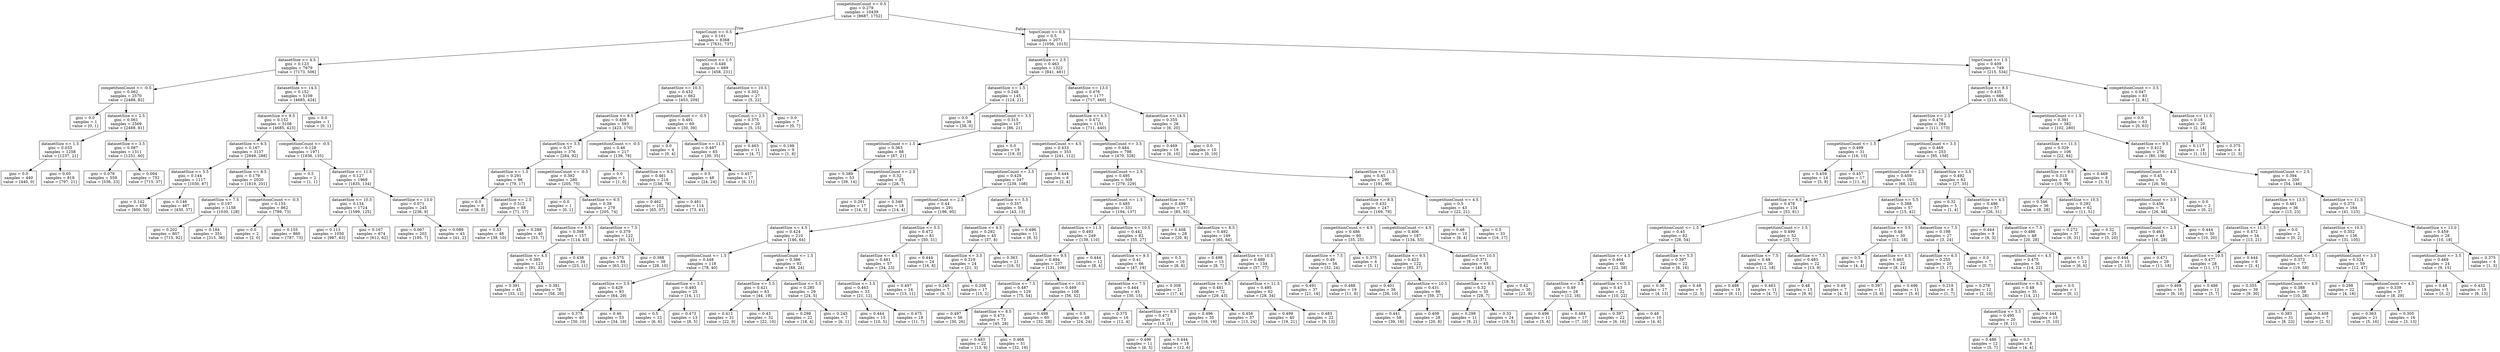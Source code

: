 digraph Tree {
node [shape=box] ;
0 [label="competitionCount <= 0.5\ngini = 0.279\nsamples = 10439\nvalue = [8687, 1752]"] ;
1 [label="topicCount <= 0.5\ngini = 0.161\nsamples = 8368\nvalue = [7631, 737]"] ;
0 -> 1 [labeldistance=2.5, labelangle=45, headlabel="True"] ;
2 [label="datasetSize <= 4.5\ngini = 0.123\nsamples = 7679\nvalue = [7173, 506]"] ;
1 -> 2 ;
3 [label="competitionCount <= -0.5\ngini = 0.062\nsamples = 2570\nvalue = [2488, 82]"] ;
2 -> 3 ;
4 [label="gini = 0.0\nsamples = 1\nvalue = [0, 1]"] ;
3 -> 4 ;
5 [label="datasetSize <= 2.5\ngini = 0.061\nsamples = 2569\nvalue = [2488, 81]"] ;
3 -> 5 ;
6 [label="datasetSize <= 1.5\ngini = 0.033\nsamples = 1258\nvalue = [1237, 21]"] ;
5 -> 6 ;
7 [label="gini = 0.0\nsamples = 440\nvalue = [440, 0]"] ;
6 -> 7 ;
8 [label="gini = 0.05\nsamples = 818\nvalue = [797, 21]"] ;
6 -> 8 ;
9 [label="datasetSize <= 3.5\ngini = 0.087\nsamples = 1311\nvalue = [1251, 60]"] ;
5 -> 9 ;
10 [label="gini = 0.079\nsamples = 559\nvalue = [536, 23]"] ;
9 -> 10 ;
11 [label="gini = 0.094\nsamples = 752\nvalue = [715, 37]"] ;
9 -> 11 ;
12 [label="datasetSize <= 14.5\ngini = 0.152\nsamples = 5109\nvalue = [4685, 424]"] ;
2 -> 12 ;
13 [label="datasetSize <= 9.5\ngini = 0.152\nsamples = 5108\nvalue = [4685, 423]"] ;
12 -> 13 ;
14 [label="datasetSize <= 6.5\ngini = 0.167\nsamples = 3137\nvalue = [2849, 288]"] ;
13 -> 14 ;
15 [label="datasetSize <= 5.5\ngini = 0.144\nsamples = 1117\nvalue = [1030, 87]"] ;
14 -> 15 ;
16 [label="gini = 0.142\nsamples = 650\nvalue = [600, 50]"] ;
15 -> 16 ;
17 [label="gini = 0.146\nsamples = 467\nvalue = [430, 37]"] ;
15 -> 17 ;
18 [label="datasetSize <= 8.5\ngini = 0.179\nsamples = 2020\nvalue = [1819, 201]"] ;
14 -> 18 ;
19 [label="datasetSize <= 7.5\ngini = 0.197\nsamples = 1158\nvalue = [1030, 128]"] ;
18 -> 19 ;
20 [label="gini = 0.202\nsamples = 807\nvalue = [715, 92]"] ;
19 -> 20 ;
21 [label="gini = 0.184\nsamples = 351\nvalue = [315, 36]"] ;
19 -> 21 ;
22 [label="competitionCount <= -0.5\ngini = 0.155\nsamples = 862\nvalue = [789, 73]"] ;
18 -> 22 ;
23 [label="gini = 0.0\nsamples = 2\nvalue = [2, 0]"] ;
22 -> 23 ;
24 [label="gini = 0.155\nsamples = 860\nvalue = [787, 73]"] ;
22 -> 24 ;
25 [label="competitionCount <= -0.5\ngini = 0.128\nsamples = 1971\nvalue = [1836, 135]"] ;
13 -> 25 ;
26 [label="gini = 0.5\nsamples = 2\nvalue = [1, 1]"] ;
25 -> 26 ;
27 [label="datasetSize <= 11.5\ngini = 0.127\nsamples = 1969\nvalue = [1835, 134]"] ;
25 -> 27 ;
28 [label="datasetSize <= 10.5\ngini = 0.134\nsamples = 1724\nvalue = [1599, 125]"] ;
27 -> 28 ;
29 [label="gini = 0.113\nsamples = 1050\nvalue = [987, 63]"] ;
28 -> 29 ;
30 [label="gini = 0.167\nsamples = 674\nvalue = [612, 62]"] ;
28 -> 30 ;
31 [label="datasetSize <= 13.0\ngini = 0.071\nsamples = 245\nvalue = [236, 9]"] ;
27 -> 31 ;
32 [label="gini = 0.067\nsamples = 202\nvalue = [195, 7]"] ;
31 -> 32 ;
33 [label="gini = 0.089\nsamples = 43\nvalue = [41, 2]"] ;
31 -> 33 ;
34 [label="gini = 0.0\nsamples = 1\nvalue = [0, 1]"] ;
12 -> 34 ;
35 [label="topicCount <= 1.5\ngini = 0.446\nsamples = 689\nvalue = [458, 231]"] ;
1 -> 35 ;
36 [label="datasetSize <= 10.5\ngini = 0.432\nsamples = 662\nvalue = [453, 209]"] ;
35 -> 36 ;
37 [label="datasetSize <= 8.5\ngini = 0.409\nsamples = 593\nvalue = [423, 170]"] ;
36 -> 37 ;
38 [label="datasetSize <= 3.5\ngini = 0.37\nsamples = 376\nvalue = [284, 92]"] ;
37 -> 38 ;
39 [label="datasetSize <= 1.5\ngini = 0.291\nsamples = 96\nvalue = [79, 17]"] ;
38 -> 39 ;
40 [label="gini = 0.0\nsamples = 8\nvalue = [8, 0]"] ;
39 -> 40 ;
41 [label="datasetSize <= 2.5\ngini = 0.312\nsamples = 88\nvalue = [71, 17]"] ;
39 -> 41 ;
42 [label="gini = 0.33\nsamples = 48\nvalue = [38, 10]"] ;
41 -> 42 ;
43 [label="gini = 0.289\nsamples = 40\nvalue = [33, 7]"] ;
41 -> 43 ;
44 [label="competitionCount <= -0.5\ngini = 0.392\nsamples = 280\nvalue = [205, 75]"] ;
38 -> 44 ;
45 [label="gini = 0.0\nsamples = 1\nvalue = [0, 1]"] ;
44 -> 45 ;
46 [label="datasetSize <= 6.5\ngini = 0.39\nsamples = 279\nvalue = [205, 74]"] ;
44 -> 46 ;
47 [label="datasetSize <= 5.5\ngini = 0.398\nsamples = 157\nvalue = [114, 43]"] ;
46 -> 47 ;
48 [label="datasetSize <= 4.5\ngini = 0.385\nsamples = 123\nvalue = [91, 32]"] ;
47 -> 48 ;
49 [label="gini = 0.391\nsamples = 45\nvalue = [33, 12]"] ;
48 -> 49 ;
50 [label="gini = 0.381\nsamples = 78\nvalue = [58, 20]"] ;
48 -> 50 ;
51 [label="gini = 0.438\nsamples = 34\nvalue = [23, 11]"] ;
47 -> 51 ;
52 [label="datasetSize <= 7.5\ngini = 0.379\nsamples = 122\nvalue = [91, 31]"] ;
46 -> 52 ;
53 [label="gini = 0.375\nsamples = 84\nvalue = [63, 21]"] ;
52 -> 53 ;
54 [label="gini = 0.388\nsamples = 38\nvalue = [28, 10]"] ;
52 -> 54 ;
55 [label="competitionCount <= -0.5\ngini = 0.46\nsamples = 217\nvalue = [139, 78]"] ;
37 -> 55 ;
56 [label="gini = 0.0\nsamples = 1\nvalue = [1, 0]"] ;
55 -> 56 ;
57 [label="datasetSize <= 9.5\ngini = 0.461\nsamples = 216\nvalue = [138, 78]"] ;
55 -> 57 ;
58 [label="gini = 0.462\nsamples = 102\nvalue = [65, 37]"] ;
57 -> 58 ;
59 [label="gini = 0.461\nsamples = 114\nvalue = [73, 41]"] ;
57 -> 59 ;
60 [label="competitionCount <= -0.5\ngini = 0.491\nsamples = 69\nvalue = [30, 39]"] ;
36 -> 60 ;
61 [label="gini = 0.0\nsamples = 4\nvalue = [0, 4]"] ;
60 -> 61 ;
62 [label="datasetSize <= 11.5\ngini = 0.497\nsamples = 65\nvalue = [30, 35]"] ;
60 -> 62 ;
63 [label="gini = 0.5\nsamples = 48\nvalue = [24, 24]"] ;
62 -> 63 ;
64 [label="gini = 0.457\nsamples = 17\nvalue = [6, 11]"] ;
62 -> 64 ;
65 [label="datasetSize <= 10.5\ngini = 0.302\nsamples = 27\nvalue = [5, 22]"] ;
35 -> 65 ;
66 [label="topicCount <= 2.5\ngini = 0.375\nsamples = 20\nvalue = [5, 15]"] ;
65 -> 66 ;
67 [label="gini = 0.463\nsamples = 11\nvalue = [4, 7]"] ;
66 -> 67 ;
68 [label="gini = 0.198\nsamples = 9\nvalue = [1, 8]"] ;
66 -> 68 ;
69 [label="gini = 0.0\nsamples = 7\nvalue = [0, 7]"] ;
65 -> 69 ;
70 [label="topicCount <= 0.5\ngini = 0.5\nsamples = 2071\nvalue = [1056, 1015]"] ;
0 -> 70 [labeldistance=2.5, labelangle=-45, headlabel="False"] ;
71 [label="datasetSize <= 2.5\ngini = 0.463\nsamples = 1322\nvalue = [841, 481]"] ;
70 -> 71 ;
72 [label="datasetSize <= 1.5\ngini = 0.248\nsamples = 145\nvalue = [124, 21]"] ;
71 -> 72 ;
73 [label="gini = 0.0\nsamples = 38\nvalue = [38, 0]"] ;
72 -> 73 ;
74 [label="competitionCount <= 3.5\ngini = 0.315\nsamples = 107\nvalue = [86, 21]"] ;
72 -> 74 ;
75 [label="competitionCount <= 1.5\ngini = 0.363\nsamples = 88\nvalue = [67, 21]"] ;
74 -> 75 ;
76 [label="gini = 0.389\nsamples = 53\nvalue = [39, 14]"] ;
75 -> 76 ;
77 [label="competitionCount <= 2.5\ngini = 0.32\nsamples = 35\nvalue = [28, 7]"] ;
75 -> 77 ;
78 [label="gini = 0.291\nsamples = 17\nvalue = [14, 3]"] ;
77 -> 78 ;
79 [label="gini = 0.346\nsamples = 18\nvalue = [14, 4]"] ;
77 -> 79 ;
80 [label="gini = 0.0\nsamples = 19\nvalue = [19, 0]"] ;
74 -> 80 ;
81 [label="datasetSize <= 13.0\ngini = 0.476\nsamples = 1177\nvalue = [717, 460]"] ;
71 -> 81 ;
82 [label="datasetSize <= 6.5\ngini = 0.472\nsamples = 1151\nvalue = [711, 440]"] ;
81 -> 82 ;
83 [label="competitionCount <= 4.5\ngini = 0.433\nsamples = 353\nvalue = [241, 112]"] ;
82 -> 83 ;
84 [label="competitionCount <= 3.5\ngini = 0.429\nsamples = 347\nvalue = [239, 108]"] ;
83 -> 84 ;
85 [label="competitionCount <= 2.5\ngini = 0.44\nsamples = 291\nvalue = [196, 95]"] ;
84 -> 85 ;
86 [label="datasetSize <= 4.5\ngini = 0.424\nsamples = 210\nvalue = [146, 64]"] ;
85 -> 86 ;
87 [label="competitionCount <= 1.5\ngini = 0.448\nsamples = 118\nvalue = [78, 40]"] ;
86 -> 87 ;
88 [label="datasetSize <= 3.5\ngini = 0.429\nsamples = 93\nvalue = [64, 29]"] ;
87 -> 88 ;
89 [label="gini = 0.375\nsamples = 40\nvalue = [30, 10]"] ;
88 -> 89 ;
90 [label="gini = 0.46\nsamples = 53\nvalue = [34, 19]"] ;
88 -> 90 ;
91 [label="datasetSize <= 3.5\ngini = 0.493\nsamples = 25\nvalue = [14, 11]"] ;
87 -> 91 ;
92 [label="gini = 0.5\nsamples = 12\nvalue = [6, 6]"] ;
91 -> 92 ;
93 [label="gini = 0.473\nsamples = 13\nvalue = [8, 5]"] ;
91 -> 93 ;
94 [label="competitionCount <= 1.5\ngini = 0.386\nsamples = 92\nvalue = [68, 24]"] ;
86 -> 94 ;
95 [label="datasetSize <= 5.5\ngini = 0.421\nsamples = 63\nvalue = [44, 19]"] ;
94 -> 95 ;
96 [label="gini = 0.412\nsamples = 31\nvalue = [22, 9]"] ;
95 -> 96 ;
97 [label="gini = 0.43\nsamples = 32\nvalue = [22, 10]"] ;
95 -> 97 ;
98 [label="datasetSize <= 5.5\ngini = 0.285\nsamples = 29\nvalue = [24, 5]"] ;
94 -> 98 ;
99 [label="gini = 0.298\nsamples = 22\nvalue = [18, 4]"] ;
98 -> 99 ;
100 [label="gini = 0.245\nsamples = 7\nvalue = [6, 1]"] ;
98 -> 100 ;
101 [label="datasetSize <= 5.5\ngini = 0.472\nsamples = 81\nvalue = [50, 31]"] ;
85 -> 101 ;
102 [label="datasetSize <= 4.5\ngini = 0.481\nsamples = 57\nvalue = [34, 23]"] ;
101 -> 102 ;
103 [label="datasetSize <= 3.5\ngini = 0.463\nsamples = 33\nvalue = [21, 12]"] ;
102 -> 103 ;
104 [label="gini = 0.444\nsamples = 15\nvalue = [10, 5]"] ;
103 -> 104 ;
105 [label="gini = 0.475\nsamples = 18\nvalue = [11, 7]"] ;
103 -> 105 ;
106 [label="gini = 0.497\nsamples = 24\nvalue = [13, 11]"] ;
102 -> 106 ;
107 [label="gini = 0.444\nsamples = 24\nvalue = [16, 8]"] ;
101 -> 107 ;
108 [label="datasetSize <= 5.5\ngini = 0.357\nsamples = 56\nvalue = [43, 13]"] ;
84 -> 108 ;
109 [label="datasetSize <= 4.5\ngini = 0.292\nsamples = 45\nvalue = [37, 8]"] ;
108 -> 109 ;
110 [label="datasetSize <= 3.5\ngini = 0.219\nsamples = 24\nvalue = [21, 3]"] ;
109 -> 110 ;
111 [label="gini = 0.245\nsamples = 7\nvalue = [6, 1]"] ;
110 -> 111 ;
112 [label="gini = 0.208\nsamples = 17\nvalue = [15, 2]"] ;
110 -> 112 ;
113 [label="gini = 0.363\nsamples = 21\nvalue = [16, 5]"] ;
109 -> 113 ;
114 [label="gini = 0.496\nsamples = 11\nvalue = [6, 5]"] ;
108 -> 114 ;
115 [label="gini = 0.444\nsamples = 6\nvalue = [2, 4]"] ;
83 -> 115 ;
116 [label="competitionCount <= 3.5\ngini = 0.484\nsamples = 798\nvalue = [470, 328]"] ;
82 -> 116 ;
117 [label="competitionCount <= 2.5\ngini = 0.495\nsamples = 508\nvalue = [279, 229]"] ;
116 -> 117 ;
118 [label="competitionCount <= 1.5\ngini = 0.485\nsamples = 331\nvalue = [194, 137]"] ;
117 -> 118 ;
119 [label="datasetSize <= 11.5\ngini = 0.493\nsamples = 249\nvalue = [139, 110]"] ;
118 -> 119 ;
120 [label="datasetSize <= 9.5\ngini = 0.494\nsamples = 237\nvalue = [131, 106]"] ;
119 -> 120 ;
121 [label="datasetSize <= 7.5\ngini = 0.487\nsamples = 129\nvalue = [75, 54]"] ;
120 -> 121 ;
122 [label="gini = 0.497\nsamples = 56\nvalue = [30, 26]"] ;
121 -> 122 ;
123 [label="datasetSize <= 8.5\ngini = 0.473\nsamples = 73\nvalue = [45, 28]"] ;
121 -> 123 ;
124 [label="gini = 0.483\nsamples = 22\nvalue = [13, 9]"] ;
123 -> 124 ;
125 [label="gini = 0.468\nsamples = 51\nvalue = [32, 19]"] ;
123 -> 125 ;
126 [label="datasetSize <= 10.5\ngini = 0.499\nsamples = 108\nvalue = [56, 52]"] ;
120 -> 126 ;
127 [label="gini = 0.498\nsamples = 60\nvalue = [32, 28]"] ;
126 -> 127 ;
128 [label="gini = 0.5\nsamples = 48\nvalue = [24, 24]"] ;
126 -> 128 ;
129 [label="gini = 0.444\nsamples = 12\nvalue = [8, 4]"] ;
119 -> 129 ;
130 [label="datasetSize <= 10.5\ngini = 0.442\nsamples = 82\nvalue = [55, 27]"] ;
118 -> 130 ;
131 [label="datasetSize <= 9.5\ngini = 0.41\nsamples = 66\nvalue = [47, 19]"] ;
130 -> 131 ;
132 [label="datasetSize <= 7.5\ngini = 0.444\nsamples = 45\nvalue = [30, 15]"] ;
131 -> 132 ;
133 [label="gini = 0.375\nsamples = 16\nvalue = [12, 4]"] ;
132 -> 133 ;
134 [label="datasetSize <= 8.5\ngini = 0.471\nsamples = 29\nvalue = [18, 11]"] ;
132 -> 134 ;
135 [label="gini = 0.496\nsamples = 11\nvalue = [6, 5]"] ;
134 -> 135 ;
136 [label="gini = 0.444\nsamples = 18\nvalue = [12, 6]"] ;
134 -> 136 ;
137 [label="gini = 0.308\nsamples = 21\nvalue = [17, 4]"] ;
131 -> 137 ;
138 [label="gini = 0.5\nsamples = 16\nvalue = [8, 8]"] ;
130 -> 138 ;
139 [label="datasetSize <= 7.5\ngini = 0.499\nsamples = 177\nvalue = [85, 92]"] ;
117 -> 139 ;
140 [label="gini = 0.408\nsamples = 28\nvalue = [20, 8]"] ;
139 -> 140 ;
141 [label="datasetSize <= 8.5\ngini = 0.492\nsamples = 149\nvalue = [65, 84]"] ;
139 -> 141 ;
142 [label="gini = 0.498\nsamples = 15\nvalue = [8, 7]"] ;
141 -> 142 ;
143 [label="datasetSize <= 10.5\ngini = 0.489\nsamples = 134\nvalue = [57, 77]"] ;
141 -> 143 ;
144 [label="datasetSize <= 9.5\ngini = 0.481\nsamples = 72\nvalue = [29, 43]"] ;
143 -> 144 ;
145 [label="gini = 0.496\nsamples = 35\nvalue = [16, 19]"] ;
144 -> 145 ;
146 [label="gini = 0.456\nsamples = 37\nvalue = [13, 24]"] ;
144 -> 146 ;
147 [label="datasetSize <= 11.5\ngini = 0.495\nsamples = 62\nvalue = [28, 34]"] ;
143 -> 147 ;
148 [label="gini = 0.499\nsamples = 40\nvalue = [19, 21]"] ;
147 -> 148 ;
149 [label="gini = 0.483\nsamples = 22\nvalue = [9, 13]"] ;
147 -> 149 ;
150 [label="datasetSize <= 11.5\ngini = 0.45\nsamples = 290\nvalue = [191, 99]"] ;
116 -> 150 ;
151 [label="datasetSize <= 8.5\ngini = 0.432\nsamples = 247\nvalue = [169, 78]"] ;
150 -> 151 ;
152 [label="competitionCount <= 4.5\ngini = 0.486\nsamples = 60\nvalue = [35, 25]"] ;
151 -> 152 ;
153 [label="datasetSize <= 7.5\ngini = 0.49\nsamples = 56\nvalue = [32, 24]"] ;
152 -> 153 ;
154 [label="gini = 0.491\nsamples = 37\nvalue = [21, 16]"] ;
153 -> 154 ;
155 [label="gini = 0.488\nsamples = 19\nvalue = [11, 8]"] ;
153 -> 155 ;
156 [label="gini = 0.375\nsamples = 4\nvalue = [3, 1]"] ;
152 -> 156 ;
157 [label="competitionCount <= 4.5\ngini = 0.406\nsamples = 187\nvalue = [134, 53]"] ;
151 -> 157 ;
158 [label="datasetSize <= 9.5\ngini = 0.423\nsamples = 122\nvalue = [85, 37]"] ;
157 -> 158 ;
159 [label="gini = 0.401\nsamples = 36\nvalue = [26, 10]"] ;
158 -> 159 ;
160 [label="datasetSize <= 10.5\ngini = 0.431\nsamples = 86\nvalue = [59, 27]"] ;
158 -> 160 ;
161 [label="gini = 0.441\nsamples = 58\nvalue = [39, 19]"] ;
160 -> 161 ;
162 [label="gini = 0.408\nsamples = 28\nvalue = [20, 8]"] ;
160 -> 162 ;
163 [label="datasetSize <= 10.5\ngini = 0.371\nsamples = 65\nvalue = [49, 16]"] ;
157 -> 163 ;
164 [label="datasetSize <= 9.5\ngini = 0.32\nsamples = 35\nvalue = [28, 7]"] ;
163 -> 164 ;
165 [label="gini = 0.298\nsamples = 11\nvalue = [9, 2]"] ;
164 -> 165 ;
166 [label="gini = 0.33\nsamples = 24\nvalue = [19, 5]"] ;
164 -> 166 ;
167 [label="gini = 0.42\nsamples = 30\nvalue = [21, 9]"] ;
163 -> 167 ;
168 [label="competitionCount <= 4.5\ngini = 0.5\nsamples = 43\nvalue = [22, 21]"] ;
150 -> 168 ;
169 [label="gini = 0.48\nsamples = 10\nvalue = [6, 4]"] ;
168 -> 169 ;
170 [label="gini = 0.5\nsamples = 33\nvalue = [16, 17]"] ;
168 -> 170 ;
171 [label="datasetSize <= 14.5\ngini = 0.355\nsamples = 26\nvalue = [6, 20]"] ;
81 -> 171 ;
172 [label="gini = 0.469\nsamples = 16\nvalue = [6, 10]"] ;
171 -> 172 ;
173 [label="gini = 0.0\nsamples = 10\nvalue = [0, 10]"] ;
171 -> 173 ;
174 [label="topicCount <= 1.5\ngini = 0.409\nsamples = 749\nvalue = [215, 534]"] ;
70 -> 174 ;
175 [label="datasetSize <= 8.5\ngini = 0.435\nsamples = 666\nvalue = [213, 453]"] ;
174 -> 175 ;
176 [label="datasetSize <= 2.5\ngini = 0.476\nsamples = 284\nvalue = [111, 173]"] ;
175 -> 176 ;
177 [label="competitionCount <= 1.5\ngini = 0.499\nsamples = 31\nvalue = [16, 15]"] ;
176 -> 177 ;
178 [label="gini = 0.459\nsamples = 14\nvalue = [5, 9]"] ;
177 -> 178 ;
179 [label="gini = 0.457\nsamples = 17\nvalue = [11, 6]"] ;
177 -> 179 ;
180 [label="competitionCount <= 3.5\ngini = 0.469\nsamples = 253\nvalue = [95, 158]"] ;
176 -> 180 ;
181 [label="competitionCount <= 2.5\ngini = 0.459\nsamples = 191\nvalue = [68, 123]"] ;
180 -> 181 ;
182 [label="datasetSize <= 6.5\ngini = 0.478\nsamples = 134\nvalue = [53, 81]"] ;
181 -> 182 ;
183 [label="competitionCount <= 1.5\ngini = 0.45\nsamples = 82\nvalue = [28, 54]"] ;
182 -> 183 ;
184 [label="datasetSize <= 4.5\ngini = 0.464\nsamples = 60\nvalue = [22, 38]"] ;
183 -> 184 ;
185 [label="datasetSize <= 3.5\ngini = 0.49\nsamples = 28\nvalue = [12, 16]"] ;
184 -> 185 ;
186 [label="gini = 0.496\nsamples = 11\nvalue = [5, 6]"] ;
185 -> 186 ;
187 [label="gini = 0.484\nsamples = 17\nvalue = [7, 10]"] ;
185 -> 187 ;
188 [label="datasetSize <= 5.5\ngini = 0.43\nsamples = 32\nvalue = [10, 22]"] ;
184 -> 188 ;
189 [label="gini = 0.397\nsamples = 22\nvalue = [6, 16]"] ;
188 -> 189 ;
190 [label="gini = 0.48\nsamples = 10\nvalue = [4, 6]"] ;
188 -> 190 ;
191 [label="datasetSize <= 5.5\ngini = 0.397\nsamples = 22\nvalue = [6, 16]"] ;
183 -> 191 ;
192 [label="gini = 0.36\nsamples = 17\nvalue = [4, 13]"] ;
191 -> 192 ;
193 [label="gini = 0.48\nsamples = 5\nvalue = [2, 3]"] ;
191 -> 193 ;
194 [label="competitionCount <= 1.5\ngini = 0.499\nsamples = 52\nvalue = [25, 27]"] ;
182 -> 194 ;
195 [label="datasetSize <= 7.5\ngini = 0.48\nsamples = 30\nvalue = [12, 18]"] ;
194 -> 195 ;
196 [label="gini = 0.488\nsamples = 19\nvalue = [8, 11]"] ;
195 -> 196 ;
197 [label="gini = 0.463\nsamples = 11\nvalue = [4, 7]"] ;
195 -> 197 ;
198 [label="datasetSize <= 7.5\ngini = 0.483\nsamples = 22\nvalue = [13, 9]"] ;
194 -> 198 ;
199 [label="gini = 0.48\nsamples = 15\nvalue = [9, 6]"] ;
198 -> 199 ;
200 [label="gini = 0.49\nsamples = 7\nvalue = [4, 3]"] ;
198 -> 200 ;
201 [label="datasetSize <= 5.5\ngini = 0.388\nsamples = 57\nvalue = [15, 42]"] ;
181 -> 201 ;
202 [label="datasetSize <= 3.5\ngini = 0.48\nsamples = 30\nvalue = [12, 18]"] ;
201 -> 202 ;
203 [label="gini = 0.5\nsamples = 8\nvalue = [4, 4]"] ;
202 -> 203 ;
204 [label="datasetSize <= 4.5\ngini = 0.463\nsamples = 22\nvalue = [8, 14]"] ;
202 -> 204 ;
205 [label="gini = 0.397\nsamples = 11\nvalue = [3, 8]"] ;
204 -> 205 ;
206 [label="gini = 0.496\nsamples = 11\nvalue = [5, 6]"] ;
204 -> 206 ;
207 [label="datasetSize <= 7.5\ngini = 0.198\nsamples = 27\nvalue = [3, 24]"] ;
201 -> 207 ;
208 [label="datasetSize <= 6.5\ngini = 0.255\nsamples = 20\nvalue = [3, 17]"] ;
207 -> 208 ;
209 [label="gini = 0.219\nsamples = 8\nvalue = [1, 7]"] ;
208 -> 209 ;
210 [label="gini = 0.278\nsamples = 12\nvalue = [2, 10]"] ;
208 -> 210 ;
211 [label="gini = 0.0\nsamples = 7\nvalue = [0, 7]"] ;
207 -> 211 ;
212 [label="datasetSize <= 3.5\ngini = 0.492\nsamples = 62\nvalue = [27, 35]"] ;
180 -> 212 ;
213 [label="gini = 0.32\nsamples = 5\nvalue = [1, 4]"] ;
212 -> 213 ;
214 [label="datasetSize <= 4.5\ngini = 0.496\nsamples = 57\nvalue = [26, 31]"] ;
212 -> 214 ;
215 [label="gini = 0.444\nsamples = 9\nvalue = [6, 3]"] ;
214 -> 215 ;
216 [label="datasetSize <= 7.5\ngini = 0.486\nsamples = 48\nvalue = [20, 28]"] ;
214 -> 216 ;
217 [label="competitionCount <= 4.5\ngini = 0.475\nsamples = 36\nvalue = [14, 22]"] ;
216 -> 217 ;
218 [label="datasetSize <= 6.5\ngini = 0.48\nsamples = 35\nvalue = [14, 21]"] ;
217 -> 218 ;
219 [label="datasetSize <= 5.5\ngini = 0.495\nsamples = 20\nvalue = [9, 11]"] ;
218 -> 219 ;
220 [label="gini = 0.486\nsamples = 12\nvalue = [5, 7]"] ;
219 -> 220 ;
221 [label="gini = 0.5\nsamples = 8\nvalue = [4, 4]"] ;
219 -> 221 ;
222 [label="gini = 0.444\nsamples = 15\nvalue = [5, 10]"] ;
218 -> 222 ;
223 [label="gini = 0.0\nsamples = 1\nvalue = [0, 1]"] ;
217 -> 223 ;
224 [label="gini = 0.5\nsamples = 12\nvalue = [6, 6]"] ;
216 -> 224 ;
225 [label="competitionCount <= 1.5\ngini = 0.391\nsamples = 382\nvalue = [102, 280]"] ;
175 -> 225 ;
226 [label="datasetSize <= 11.5\ngini = 0.329\nsamples = 106\nvalue = [22, 84]"] ;
225 -> 226 ;
227 [label="datasetSize <= 9.5\ngini = 0.313\nsamples = 98\nvalue = [19, 79]"] ;
226 -> 227 ;
228 [label="gini = 0.346\nsamples = 36\nvalue = [8, 28]"] ;
227 -> 228 ;
229 [label="datasetSize <= 10.5\ngini = 0.292\nsamples = 62\nvalue = [11, 51]"] ;
227 -> 229 ;
230 [label="gini = 0.272\nsamples = 37\nvalue = [6, 31]"] ;
229 -> 230 ;
231 [label="gini = 0.32\nsamples = 25\nvalue = [5, 20]"] ;
229 -> 231 ;
232 [label="gini = 0.469\nsamples = 8\nvalue = [3, 5]"] ;
226 -> 232 ;
233 [label="datasetSize <= 9.5\ngini = 0.412\nsamples = 276\nvalue = [80, 196]"] ;
225 -> 233 ;
234 [label="competitionCount <= 4.5\ngini = 0.45\nsamples = 76\nvalue = [26, 50]"] ;
233 -> 234 ;
235 [label="competitionCount <= 3.5\ngini = 0.456\nsamples = 74\nvalue = [26, 48]"] ;
234 -> 235 ;
236 [label="competitionCount <= 2.5\ngini = 0.463\nsamples = 44\nvalue = [16, 28]"] ;
235 -> 236 ;
237 [label="gini = 0.444\nsamples = 15\nvalue = [5, 10]"] ;
236 -> 237 ;
238 [label="gini = 0.471\nsamples = 29\nvalue = [11, 18]"] ;
236 -> 238 ;
239 [label="gini = 0.444\nsamples = 30\nvalue = [10, 20]"] ;
235 -> 239 ;
240 [label="gini = 0.0\nsamples = 2\nvalue = [0, 2]"] ;
234 -> 240 ;
241 [label="competitionCount <= 2.5\ngini = 0.394\nsamples = 200\nvalue = [54, 146]"] ;
233 -> 241 ;
242 [label="datasetSize <= 13.5\ngini = 0.461\nsamples = 36\nvalue = [13, 23]"] ;
241 -> 242 ;
243 [label="datasetSize <= 11.5\ngini = 0.472\nsamples = 34\nvalue = [13, 21]"] ;
242 -> 243 ;
244 [label="datasetSize <= 10.5\ngini = 0.477\nsamples = 28\nvalue = [11, 17]"] ;
243 -> 244 ;
245 [label="gini = 0.469\nsamples = 16\nvalue = [6, 10]"] ;
244 -> 245 ;
246 [label="gini = 0.486\nsamples = 12\nvalue = [5, 7]"] ;
244 -> 246 ;
247 [label="gini = 0.444\nsamples = 6\nvalue = [2, 4]"] ;
243 -> 247 ;
248 [label="gini = 0.0\nsamples = 2\nvalue = [0, 2]"] ;
242 -> 248 ;
249 [label="datasetSize <= 11.5\ngini = 0.375\nsamples = 164\nvalue = [41, 123]"] ;
241 -> 249 ;
250 [label="datasetSize <= 10.5\ngini = 0.352\nsamples = 136\nvalue = [31, 105]"] ;
249 -> 250 ;
251 [label="competitionCount <= 3.5\ngini = 0.372\nsamples = 77\nvalue = [19, 58]"] ;
250 -> 251 ;
252 [label="gini = 0.355\nsamples = 39\nvalue = [9, 30]"] ;
251 -> 252 ;
253 [label="competitionCount <= 4.5\ngini = 0.388\nsamples = 38\nvalue = [10, 28]"] ;
251 -> 253 ;
254 [label="gini = 0.383\nsamples = 31\nvalue = [8, 23]"] ;
253 -> 254 ;
255 [label="gini = 0.408\nsamples = 7\nvalue = [2, 5]"] ;
253 -> 255 ;
256 [label="competitionCount <= 3.5\ngini = 0.324\nsamples = 59\nvalue = [12, 47]"] ;
250 -> 256 ;
257 [label="gini = 0.298\nsamples = 22\nvalue = [4, 18]"] ;
256 -> 257 ;
258 [label="competitionCount <= 4.5\ngini = 0.339\nsamples = 37\nvalue = [8, 29]"] ;
256 -> 258 ;
259 [label="gini = 0.363\nsamples = 21\nvalue = [5, 16]"] ;
258 -> 259 ;
260 [label="gini = 0.305\nsamples = 16\nvalue = [3, 13]"] ;
258 -> 260 ;
261 [label="datasetSize <= 13.0\ngini = 0.459\nsamples = 28\nvalue = [10, 18]"] ;
249 -> 261 ;
262 [label="competitionCount <= 3.5\ngini = 0.469\nsamples = 24\nvalue = [9, 15]"] ;
261 -> 262 ;
263 [label="gini = 0.48\nsamples = 5\nvalue = [3, 2]"] ;
262 -> 263 ;
264 [label="gini = 0.432\nsamples = 19\nvalue = [6, 13]"] ;
262 -> 264 ;
265 [label="gini = 0.375\nsamples = 4\nvalue = [1, 3]"] ;
261 -> 265 ;
266 [label="competitionCount <= 3.5\ngini = 0.047\nsamples = 83\nvalue = [2, 81]"] ;
174 -> 266 ;
267 [label="gini = 0.0\nsamples = 63\nvalue = [0, 63]"] ;
266 -> 267 ;
268 [label="datasetSize <= 11.5\ngini = 0.18\nsamples = 20\nvalue = [2, 18]"] ;
266 -> 268 ;
269 [label="gini = 0.117\nsamples = 16\nvalue = [1, 15]"] ;
268 -> 269 ;
270 [label="gini = 0.375\nsamples = 4\nvalue = [1, 3]"] ;
268 -> 270 ;
}